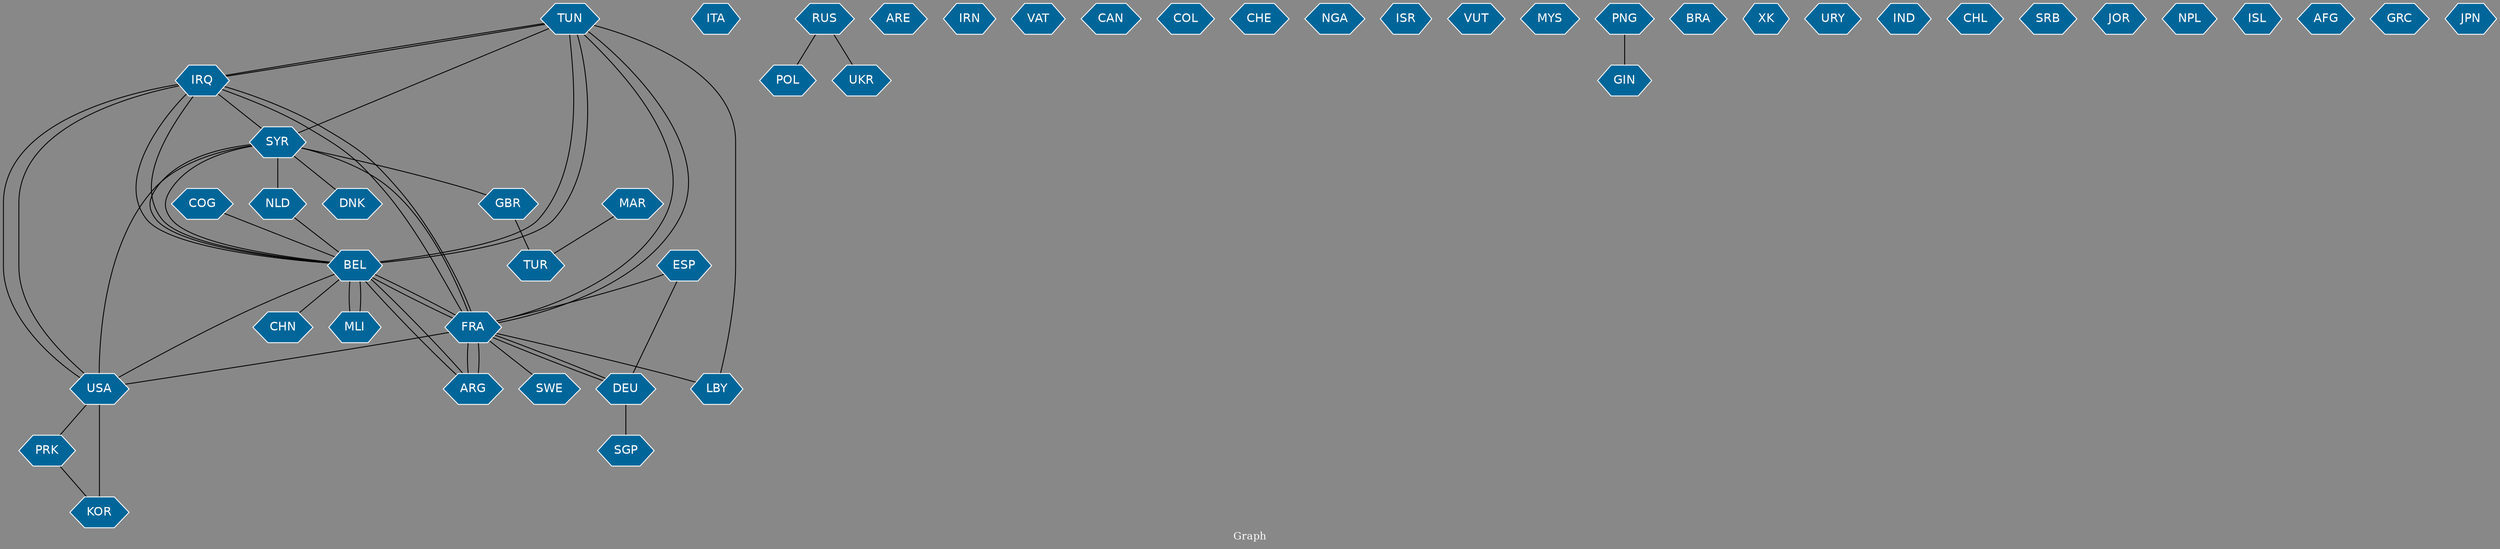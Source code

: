 // Countries together in item graph
graph {
	graph [bgcolor="#888888" fontcolor=white fontsize=12 label="Graph" outputorder=edgesfirst overlap=prism]
	node [color=white fillcolor="#006699" fontcolor=white fontname=Helvetica shape=hexagon style=filled]
	edge [arrowhead=open color=black fontcolor=white fontname=Courier fontsize=12]
		TUN [label=TUN]
		USA [label=USA]
		CHN [label=CHN]
		ITA [label=ITA]
		DNK [label=DNK]
		LBY [label=LBY]
		IRQ [label=IRQ]
		RUS [label=RUS]
		DEU [label=DEU]
		SGP [label=SGP]
		ARG [label=ARG]
		BEL [label=BEL]
		FRA [label=FRA]
		MLI [label=MLI]
		ARE [label=ARE]
		IRN [label=IRN]
		VAT [label=VAT]
		ESP [label=ESP]
		PRK [label=PRK]
		KOR [label=KOR]
		CAN [label=CAN]
		MAR [label=MAR]
		TUR [label=TUR]
		COL [label=COL]
		CHE [label=CHE]
		COG [label=COG]
		NGA [label=NGA]
		ISR [label=ISR]
		VUT [label=VUT]
		SYR [label=SYR]
		MYS [label=MYS]
		GBR [label=GBR]
		POL [label=POL]
		PNG [label=PNG]
		GIN [label=GIN]
		BRA [label=BRA]
		XK [label=XK]
		URY [label=URY]
		IND [label=IND]
		SWE [label=SWE]
		CHL [label=CHL]
		SRB [label=SRB]
		JOR [label=JOR]
		UKR [label=UKR]
		NPL [label=NPL]
		ISL [label=ISL]
		AFG [label=AFG]
		NLD [label=NLD]
		GRC [label=GRC]
		JPN [label=JPN]
			FRA -- BEL [weight=2]
			DEU -- FRA [weight=1]
			BEL -- USA [weight=1]
			BEL -- MLI [weight=3]
			FRA -- SWE [weight=1]
			FRA -- LBY [weight=1]
			USA -- IRQ [weight=1]
			FRA -- ARG [weight=4]
			SYR -- BEL [weight=1]
			FRA -- USA [weight=1]
			SYR -- TUN [weight=1]
			COG -- BEL [weight=1]
			DEU -- SGP [weight=1]
			ARG -- BEL [weight=1]
			IRQ -- BEL [weight=1]
			ESP -- FRA [weight=1]
			FRA -- IRQ [weight=1]
			LBY -- TUN [weight=1]
			ESP -- DEU [weight=1]
			IRQ -- TUN [weight=1]
			GBR -- TUR [weight=1]
			TUN -- IRQ [weight=1]
			IRQ -- USA [weight=1]
			NLD -- BEL [weight=1]
			USA -- SYR [weight=1]
			FRA -- SYR [weight=1]
			BEL -- IRQ [weight=2]
			TUN -- FRA [weight=1]
			RUS -- POL [weight=1]
			ARG -- FRA [weight=5]
			PRK -- KOR [weight=1]
			RUS -- UKR [weight=1]
			BEL -- FRA [weight=3]
			IRQ -- SYR [weight=1]
			BEL -- TUN [weight=4]
			SYR -- DNK [weight=1]
			BEL -- SYR [weight=1]
			BEL -- CHN [weight=1]
			IRQ -- FRA [weight=1]
			MAR -- TUR [weight=1]
			SYR -- GBR [weight=1]
			SYR -- NLD [weight=1]
			FRA -- DEU [weight=2]
			FRA -- TUN [weight=3]
			BEL -- ARG [weight=1]
			MLI -- BEL [weight=6]
			TUN -- BEL [weight=2]
			USA -- KOR [weight=2]
			PNG -- GIN [weight=1]
			USA -- PRK [weight=1]
}